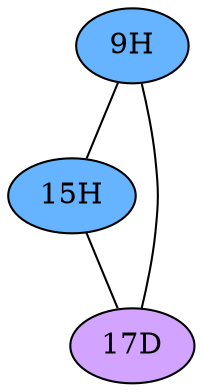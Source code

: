 // The Round Table
graph {
	"9H" [fillcolor="#66B3FF" style=radial]
	"15H" [fillcolor="#66B3FF" style=radial]
	"9H" -- "15H" [penwidth=1]
	"9H" [fillcolor="#66B3FF" style=radial]
	"17D" [fillcolor="#D3A4FF" style=radial]
	"9H" -- "17D" [penwidth=1]
	"15H" [fillcolor="#66B3FF" style=radial]
	"17D" [fillcolor="#D3A4FF" style=radial]
	"15H" -- "17D" [penwidth=1]
}
